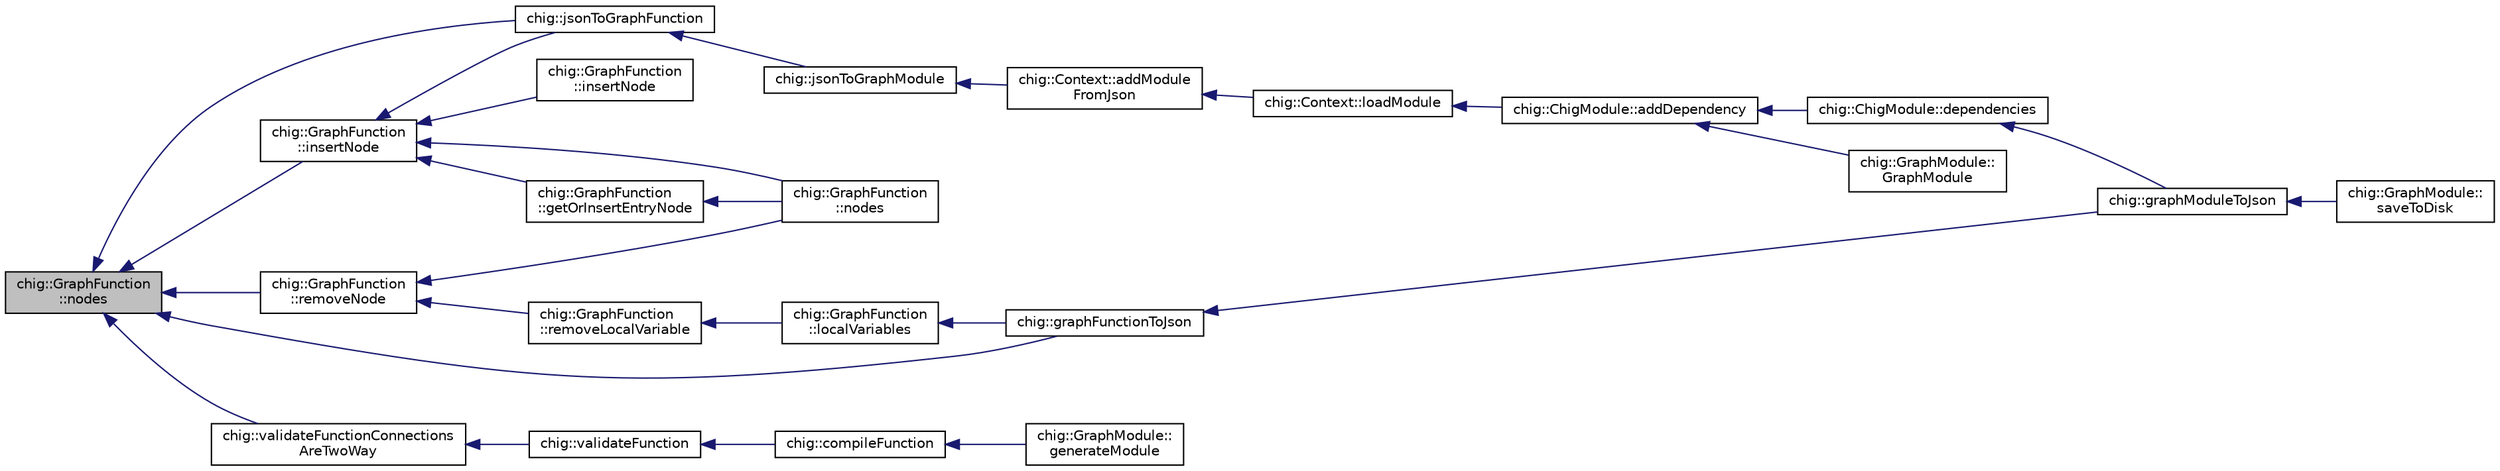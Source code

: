 digraph "chig::GraphFunction::nodes"
{
 // INTERACTIVE_SVG=YES
  edge [fontname="Helvetica",fontsize="10",labelfontname="Helvetica",labelfontsize="10"];
  node [fontname="Helvetica",fontsize="10",shape=record];
  rankdir="LR";
  Node457 [label="chig::GraphFunction\l::nodes",height=0.2,width=0.4,color="black", fillcolor="grey75", style="filled", fontcolor="black"];
  Node457 -> Node458 [dir="back",color="midnightblue",fontsize="10",style="solid",fontname="Helvetica"];
  Node458 [label="chig::graphFunctionToJson",height=0.2,width=0.4,color="black", fillcolor="white", style="filled",URL="$namespacechig.html#ad0fd9448ab1cd1d73351fad5967a7b9b",tooltip="Serialize a GraphFunction to json. "];
  Node458 -> Node459 [dir="back",color="midnightblue",fontsize="10",style="solid",fontname="Helvetica"];
  Node459 [label="chig::graphModuleToJson",height=0.2,width=0.4,color="black", fillcolor="white", style="filled",URL="$namespacechig.html#aaef3bb08f472ae32b2d3b292e69a007a",tooltip="Serialize a JsonModule to json. "];
  Node459 -> Node460 [dir="back",color="midnightblue",fontsize="10",style="solid",fontname="Helvetica"];
  Node460 [label="chig::GraphModule::\lsaveToDisk",height=0.2,width=0.4,color="black", fillcolor="white", style="filled",URL="$structchig_1_1GraphModule.html#accb1a64da697a29e28d78a9a09bd52ff",tooltip="Serialize to disk in the context. "];
  Node457 -> Node461 [dir="back",color="midnightblue",fontsize="10",style="solid",fontname="Helvetica"];
  Node461 [label="chig::GraphFunction\l::insertNode",height=0.2,width=0.4,color="black", fillcolor="white", style="filled",URL="$structchig_1_1GraphFunction.html#a42a4f4bd68404961e6c96520e154b656",tooltip="Add a node to the graph. "];
  Node461 -> Node462 [dir="back",color="midnightblue",fontsize="10",style="solid",fontname="Helvetica"];
  Node462 [label="chig::GraphFunction\l::getOrInsertEntryNode",height=0.2,width=0.4,color="black", fillcolor="white", style="filled",URL="$structchig_1_1GraphFunction.html#a6b52aef92086d65539ad8be1ad78469e",tooltip="Creates an entry node if it doesn&#39;t already exist, else just return it. "];
  Node462 -> Node463 [dir="back",color="midnightblue",fontsize="10",style="solid",fontname="Helvetica"];
  Node463 [label="chig::GraphFunction\l::nodes",height=0.2,width=0.4,color="black", fillcolor="white", style="filled",URL="$structchig_1_1GraphFunction.html#aed770126edca8a167de5e44582e646de"];
  Node461 -> Node464 [dir="back",color="midnightblue",fontsize="10",style="solid",fontname="Helvetica"];
  Node464 [label="chig::GraphFunction\l::insertNode",height=0.2,width=0.4,color="black", fillcolor="white", style="filled",URL="$structchig_1_1GraphFunction.html#af37a0a5b51c6d60c17459adca44db709",tooltip="Add a node to the graph using module, type, and json. "];
  Node461 -> Node465 [dir="back",color="midnightblue",fontsize="10",style="solid",fontname="Helvetica"];
  Node465 [label="chig::jsonToGraphFunction",height=0.2,width=0.4,color="black", fillcolor="white", style="filled",URL="$namespacechig.html#a62056798e67720d435705b99f7e16cd0",tooltip="Load a GraphFunction–must already exist (use createGraphFunctionDeclarationFromJson) ..."];
  Node465 -> Node466 [dir="back",color="midnightblue",fontsize="10",style="solid",fontname="Helvetica"];
  Node466 [label="chig::jsonToGraphModule",height=0.2,width=0.4,color="black", fillcolor="white", style="filled",URL="$namespacechig.html#a3b1bc50c9d7b3cdb17ffcb3ad602f7ab",tooltip="Load a GraphModule from json. "];
  Node466 -> Node467 [dir="back",color="midnightblue",fontsize="10",style="solid",fontname="Helvetica"];
  Node467 [label="chig::Context::addModule\lFromJson",height=0.2,width=0.4,color="black", fillcolor="white", style="filled",URL="$structchig_1_1Context.html#a077f8ef8c0dd541ec2e2d64bcd8f9fc0",tooltip="Load a module from JSON – avoid this use the string overload. "];
  Node467 -> Node468 [dir="back",color="midnightblue",fontsize="10",style="solid",fontname="Helvetica"];
  Node468 [label="chig::Context::loadModule",height=0.2,width=0.4,color="black", fillcolor="white", style="filled",URL="$structchig_1_1Context.html#a75ab64b58e168998761ed6ebd5e493b2",tooltip="Load a module from disk. "];
  Node468 -> Node469 [dir="back",color="midnightblue",fontsize="10",style="solid",fontname="Helvetica"];
  Node469 [label="chig::ChigModule::addDependency",height=0.2,width=0.4,color="black", fillcolor="white", style="filled",URL="$structchig_1_1ChigModule.html#ad5feee65f261f3777edddd027eb89400",tooltip="Add a dependency to the module Loads the module from context() if it isn&#39;t already loaded..."];
  Node469 -> Node470 [dir="back",color="midnightblue",fontsize="10",style="solid",fontname="Helvetica"];
  Node470 [label="chig::ChigModule::dependencies",height=0.2,width=0.4,color="black", fillcolor="white", style="filled",URL="$structchig_1_1ChigModule.html#a7f239dc07b0a4d74d6907da6f25127dc",tooltip="Get the dependencies. "];
  Node470 -> Node459 [dir="back",color="midnightblue",fontsize="10",style="solid",fontname="Helvetica"];
  Node469 -> Node471 [dir="back",color="midnightblue",fontsize="10",style="solid",fontname="Helvetica"];
  Node471 [label="chig::GraphModule::\lGraphModule",height=0.2,width=0.4,color="black", fillcolor="white", style="filled",URL="$structchig_1_1GraphModule.html#a65458343d0344b6b806f9b0b780b32f4",tooltip="Construct a GraphModule. "];
  Node461 -> Node463 [dir="back",color="midnightblue",fontsize="10",style="solid",fontname="Helvetica"];
  Node457 -> Node465 [dir="back",color="midnightblue",fontsize="10",style="solid",fontname="Helvetica"];
  Node457 -> Node472 [dir="back",color="midnightblue",fontsize="10",style="solid",fontname="Helvetica"];
  Node472 [label="chig::GraphFunction\l::removeNode",height=0.2,width=0.4,color="black", fillcolor="white", style="filled",URL="$structchig_1_1GraphFunction.html#a398599d8fe1982a3c76462b1b2375a6e",tooltip="Remove a node from the function. "];
  Node472 -> Node463 [dir="back",color="midnightblue",fontsize="10",style="solid",fontname="Helvetica"];
  Node472 -> Node473 [dir="back",color="midnightblue",fontsize="10",style="solid",fontname="Helvetica"];
  Node473 [label="chig::GraphFunction\l::removeLocalVariable",height=0.2,width=0.4,color="black", fillcolor="white", style="filled",URL="$structchig_1_1GraphFunction.html#a1c45651f8ac9b7bf9cebcd11d91763f0",tooltip="Remove a local variable from the function by name. "];
  Node473 -> Node474 [dir="back",color="midnightblue",fontsize="10",style="solid",fontname="Helvetica"];
  Node474 [label="chig::GraphFunction\l::localVariables",height=0.2,width=0.4,color="black", fillcolor="white", style="filled",URL="$structchig_1_1GraphFunction.html#a72a81861d1331948804b2a267598ec79",tooltip="Get the local variables. "];
  Node474 -> Node458 [dir="back",color="midnightblue",fontsize="10",style="solid",fontname="Helvetica"];
  Node457 -> Node475 [dir="back",color="midnightblue",fontsize="10",style="solid",fontname="Helvetica"];
  Node475 [label="chig::validateFunctionConnections\lAreTwoWay",height=0.2,width=0.4,color="black", fillcolor="white", style="filled",URL="$namespacechig.html#ae2ff27777b91f651f86d9a8e8ef0b986",tooltip="Make sure that connections connect back and that they have the same types. "];
  Node475 -> Node476 [dir="back",color="midnightblue",fontsize="10",style="solid",fontname="Helvetica"];
  Node476 [label="chig::validateFunction",height=0.2,width=0.4,color="black", fillcolor="white", style="filled",URL="$namespacechig.html#afccf44a2370371aae836862d9731155e",tooltip="Validate that a function is compilable. "];
  Node476 -> Node477 [dir="back",color="midnightblue",fontsize="10",style="solid",fontname="Helvetica"];
  Node477 [label="chig::compileFunction",height=0.2,width=0.4,color="black", fillcolor="white", style="filled",URL="$namespacechig.html#a4f26546c4bc76c31cc822d0365be0f30",tooltip="Compile the graph to an llvm::Function (usually called from JsonModule::generateModule) ..."];
  Node477 -> Node478 [dir="back",color="midnightblue",fontsize="10",style="solid",fontname="Helvetica"];
  Node478 [label="chig::GraphModule::\lgenerateModule",height=0.2,width=0.4,color="black", fillcolor="white", style="filled",URL="$structchig_1_1GraphModule.html#a4c3a1ba833c0bd7e9a3daf0fd42eb6c6",tooltip="Generate a llvm::Module from the module. "];
}
